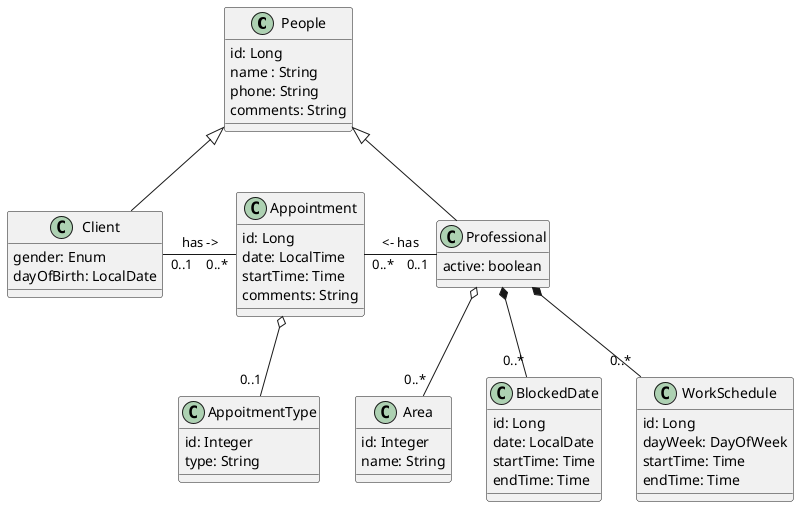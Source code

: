 @startuml "Modelo conceitual"

class People {
    id: Long
    name : String
    phone: String
    comments: String
}

class Professional {
    active: boolean    
}

class Client {
    gender: Enum
    dayOfBirth: LocalDate
}


'private or health insurance
class AppoitmentType {
    id: Integer
    type: String
}

class WorkSchedule {
    id: Long
    dayWeek: DayOfWeek
    startTime: Time
    endTime: Time
}

class Area {
    id: Integer
    name: String
}

class Appointment {
    id: Long
    date: LocalTime
    startTime: Time
    comments: String
}

class BlockedDate {
    id: Long
    date: LocalDate
    startTime: Time
    endTime: Time
}

People              <|--            Client
People              <|--            Professional
Professional        o--     "0..*"  Area
Professional        *--     "0..*"  WorkSchedule
Professional        *--     "0..*"  BlockedDate
Appointment         o--     "0..1"  AppoitmentType
Appointment "0..*"  -l-     "0..1"  Client            : has ->
Appointment "0..*"  -r-     "0..1"  Professional      : <- has  



@enduml